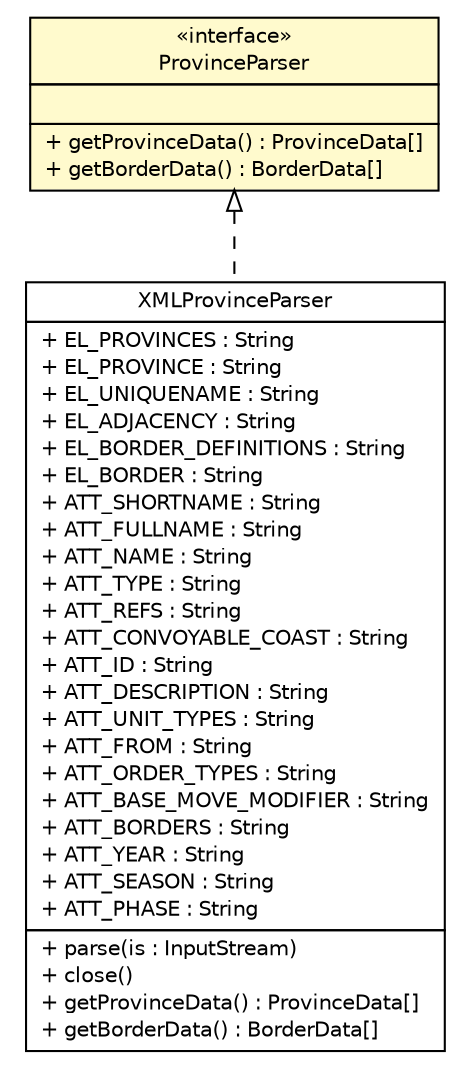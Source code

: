 #!/usr/local/bin/dot
#
# Class diagram 
# Generated by UMLGraph version 5.2 (http://www.umlgraph.org/)
#

digraph G {
	edge [fontname="Helvetica",fontsize=10,labelfontname="Helvetica",labelfontsize=10];
	node [fontname="Helvetica",fontsize=10,shape=plaintext];
	nodesep=0.25;
	ranksep=0.5;
	// dip.world.variant.parser.ProvinceParser
	c11178 [label=<<table title="dip.world.variant.parser.ProvinceParser" border="0" cellborder="1" cellspacing="0" cellpadding="2" port="p" bgcolor="lemonChiffon" href="./ProvinceParser.html">
		<tr><td><table border="0" cellspacing="0" cellpadding="1">
<tr><td align="center" balign="center"> &#171;interface&#187; </td></tr>
<tr><td align="center" balign="center"> ProvinceParser </td></tr>
		</table></td></tr>
		<tr><td><table border="0" cellspacing="0" cellpadding="1">
<tr><td align="left" balign="left">  </td></tr>
		</table></td></tr>
		<tr><td><table border="0" cellspacing="0" cellpadding="1">
<tr><td align="left" balign="left"> + getProvinceData() : ProvinceData[] </td></tr>
<tr><td align="left" balign="left"> + getBorderData() : BorderData[] </td></tr>
		</table></td></tr>
		</table>>, fontname="Helvetica", fontcolor="black", fontsize=10.0];
	// dip.world.variant.parser.XMLProvinceParser
	c11179 [label=<<table title="dip.world.variant.parser.XMLProvinceParser" border="0" cellborder="1" cellspacing="0" cellpadding="2" port="p" href="./XMLProvinceParser.html">
		<tr><td><table border="0" cellspacing="0" cellpadding="1">
<tr><td align="center" balign="center"> XMLProvinceParser </td></tr>
		</table></td></tr>
		<tr><td><table border="0" cellspacing="0" cellpadding="1">
<tr><td align="left" balign="left"> + EL_PROVINCES : String </td></tr>
<tr><td align="left" balign="left"> + EL_PROVINCE : String </td></tr>
<tr><td align="left" balign="left"> + EL_UNIQUENAME : String </td></tr>
<tr><td align="left" balign="left"> + EL_ADJACENCY : String </td></tr>
<tr><td align="left" balign="left"> + EL_BORDER_DEFINITIONS : String </td></tr>
<tr><td align="left" balign="left"> + EL_BORDER : String </td></tr>
<tr><td align="left" balign="left"> + ATT_SHORTNAME : String </td></tr>
<tr><td align="left" balign="left"> + ATT_FULLNAME : String </td></tr>
<tr><td align="left" balign="left"> + ATT_NAME : String </td></tr>
<tr><td align="left" balign="left"> + ATT_TYPE : String </td></tr>
<tr><td align="left" balign="left"> + ATT_REFS : String </td></tr>
<tr><td align="left" balign="left"> + ATT_CONVOYABLE_COAST : String </td></tr>
<tr><td align="left" balign="left"> + ATT_ID : String </td></tr>
<tr><td align="left" balign="left"> + ATT_DESCRIPTION : String </td></tr>
<tr><td align="left" balign="left"> + ATT_UNIT_TYPES : String </td></tr>
<tr><td align="left" balign="left"> + ATT_FROM : String </td></tr>
<tr><td align="left" balign="left"> + ATT_ORDER_TYPES : String </td></tr>
<tr><td align="left" balign="left"> + ATT_BASE_MOVE_MODIFIER : String </td></tr>
<tr><td align="left" balign="left"> + ATT_BORDERS : String </td></tr>
<tr><td align="left" balign="left"> + ATT_YEAR : String </td></tr>
<tr><td align="left" balign="left"> + ATT_SEASON : String </td></tr>
<tr><td align="left" balign="left"> + ATT_PHASE : String </td></tr>
		</table></td></tr>
		<tr><td><table border="0" cellspacing="0" cellpadding="1">
<tr><td align="left" balign="left"> + parse(is : InputStream) </td></tr>
<tr><td align="left" balign="left"> + close() </td></tr>
<tr><td align="left" balign="left"> + getProvinceData() : ProvinceData[] </td></tr>
<tr><td align="left" balign="left"> + getBorderData() : BorderData[] </td></tr>
		</table></td></tr>
		</table>>, fontname="Helvetica", fontcolor="black", fontsize=10.0];
	//dip.world.variant.parser.XMLProvinceParser implements dip.world.variant.parser.ProvinceParser
	c11178:p -> c11179:p [dir=back,arrowtail=empty,style=dashed];
}

